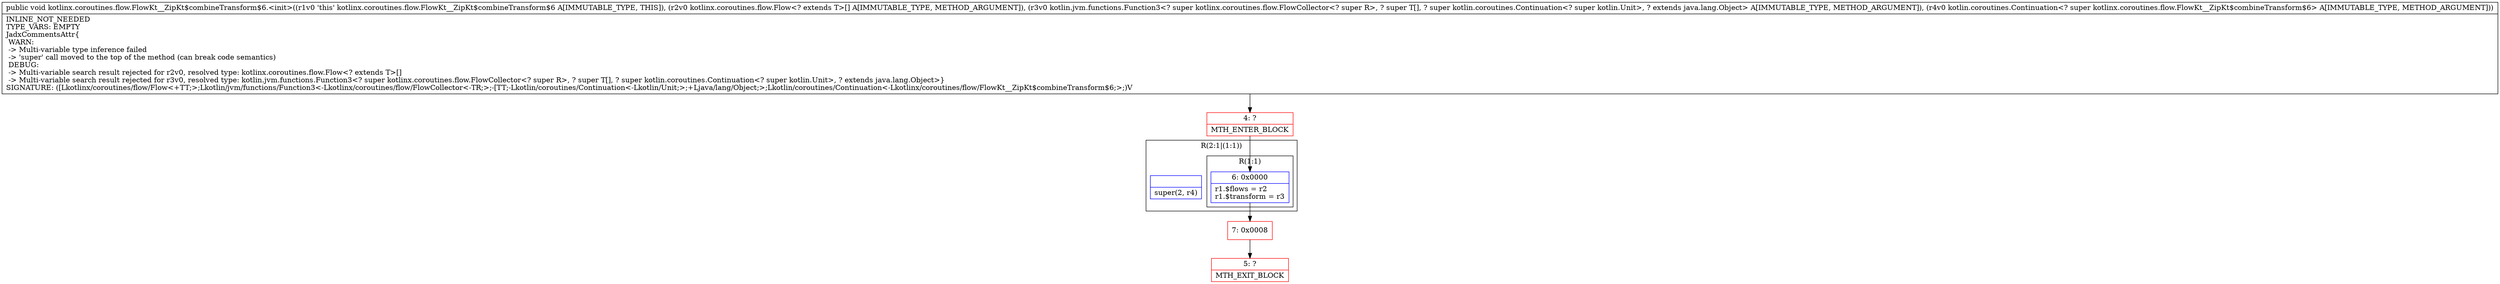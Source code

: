 digraph "CFG forkotlinx.coroutines.flow.FlowKt__ZipKt$combineTransform$6.\<init\>([Lkotlinx\/coroutines\/flow\/Flow;Lkotlin\/jvm\/functions\/Function3;Lkotlin\/coroutines\/Continuation;)V" {
subgraph cluster_Region_446173635 {
label = "R(2:1|(1:1))";
node [shape=record,color=blue];
Node_InsnContainer_259039757 [shape=record,label="{|super(2, r4)\l}"];
subgraph cluster_Region_209791201 {
label = "R(1:1)";
node [shape=record,color=blue];
Node_6 [shape=record,label="{6\:\ 0x0000|r1.$flows = r2\lr1.$transform = r3\l}"];
}
}
Node_4 [shape=record,color=red,label="{4\:\ ?|MTH_ENTER_BLOCK\l}"];
Node_7 [shape=record,color=red,label="{7\:\ 0x0008}"];
Node_5 [shape=record,color=red,label="{5\:\ ?|MTH_EXIT_BLOCK\l}"];
MethodNode[shape=record,label="{public void kotlinx.coroutines.flow.FlowKt__ZipKt$combineTransform$6.\<init\>((r1v0 'this' kotlinx.coroutines.flow.FlowKt__ZipKt$combineTransform$6 A[IMMUTABLE_TYPE, THIS]), (r2v0 kotlinx.coroutines.flow.Flow\<? extends T\>[] A[IMMUTABLE_TYPE, METHOD_ARGUMENT]), (r3v0 kotlin.jvm.functions.Function3\<? super kotlinx.coroutines.flow.FlowCollector\<? super R\>, ? super T[], ? super kotlin.coroutines.Continuation\<? super kotlin.Unit\>, ? extends java.lang.Object\> A[IMMUTABLE_TYPE, METHOD_ARGUMENT]), (r4v0 kotlin.coroutines.Continuation\<? super kotlinx.coroutines.flow.FlowKt__ZipKt$combineTransform$6\> A[IMMUTABLE_TYPE, METHOD_ARGUMENT]))  | INLINE_NOT_NEEDED\lTYPE_VARS: EMPTY\lJadxCommentsAttr\{\l WARN: \l \-\> Multi\-variable type inference failed\l \-\> 'super' call moved to the top of the method (can break code semantics)\l DEBUG: \l \-\> Multi\-variable search result rejected for r2v0, resolved type: kotlinx.coroutines.flow.Flow\<? extends T\>[]\l \-\> Multi\-variable search result rejected for r3v0, resolved type: kotlin.jvm.functions.Function3\<? super kotlinx.coroutines.flow.FlowCollector\<? super R\>, ? super T[], ? super kotlin.coroutines.Continuation\<? super kotlin.Unit\>, ? extends java.lang.Object\>\}\lSIGNATURE: ([Lkotlinx\/coroutines\/flow\/Flow\<+TT;\>;Lkotlin\/jvm\/functions\/Function3\<\-Lkotlinx\/coroutines\/flow\/FlowCollector\<\-TR;\>;\-[TT;\-Lkotlin\/coroutines\/Continuation\<\-Lkotlin\/Unit;\>;+Ljava\/lang\/Object;\>;Lkotlin\/coroutines\/Continuation\<\-Lkotlinx\/coroutines\/flow\/FlowKt__ZipKt$combineTransform$6;\>;)V\l}"];
MethodNode -> Node_4;Node_6 -> Node_7;
Node_4 -> Node_6;
Node_7 -> Node_5;
}

